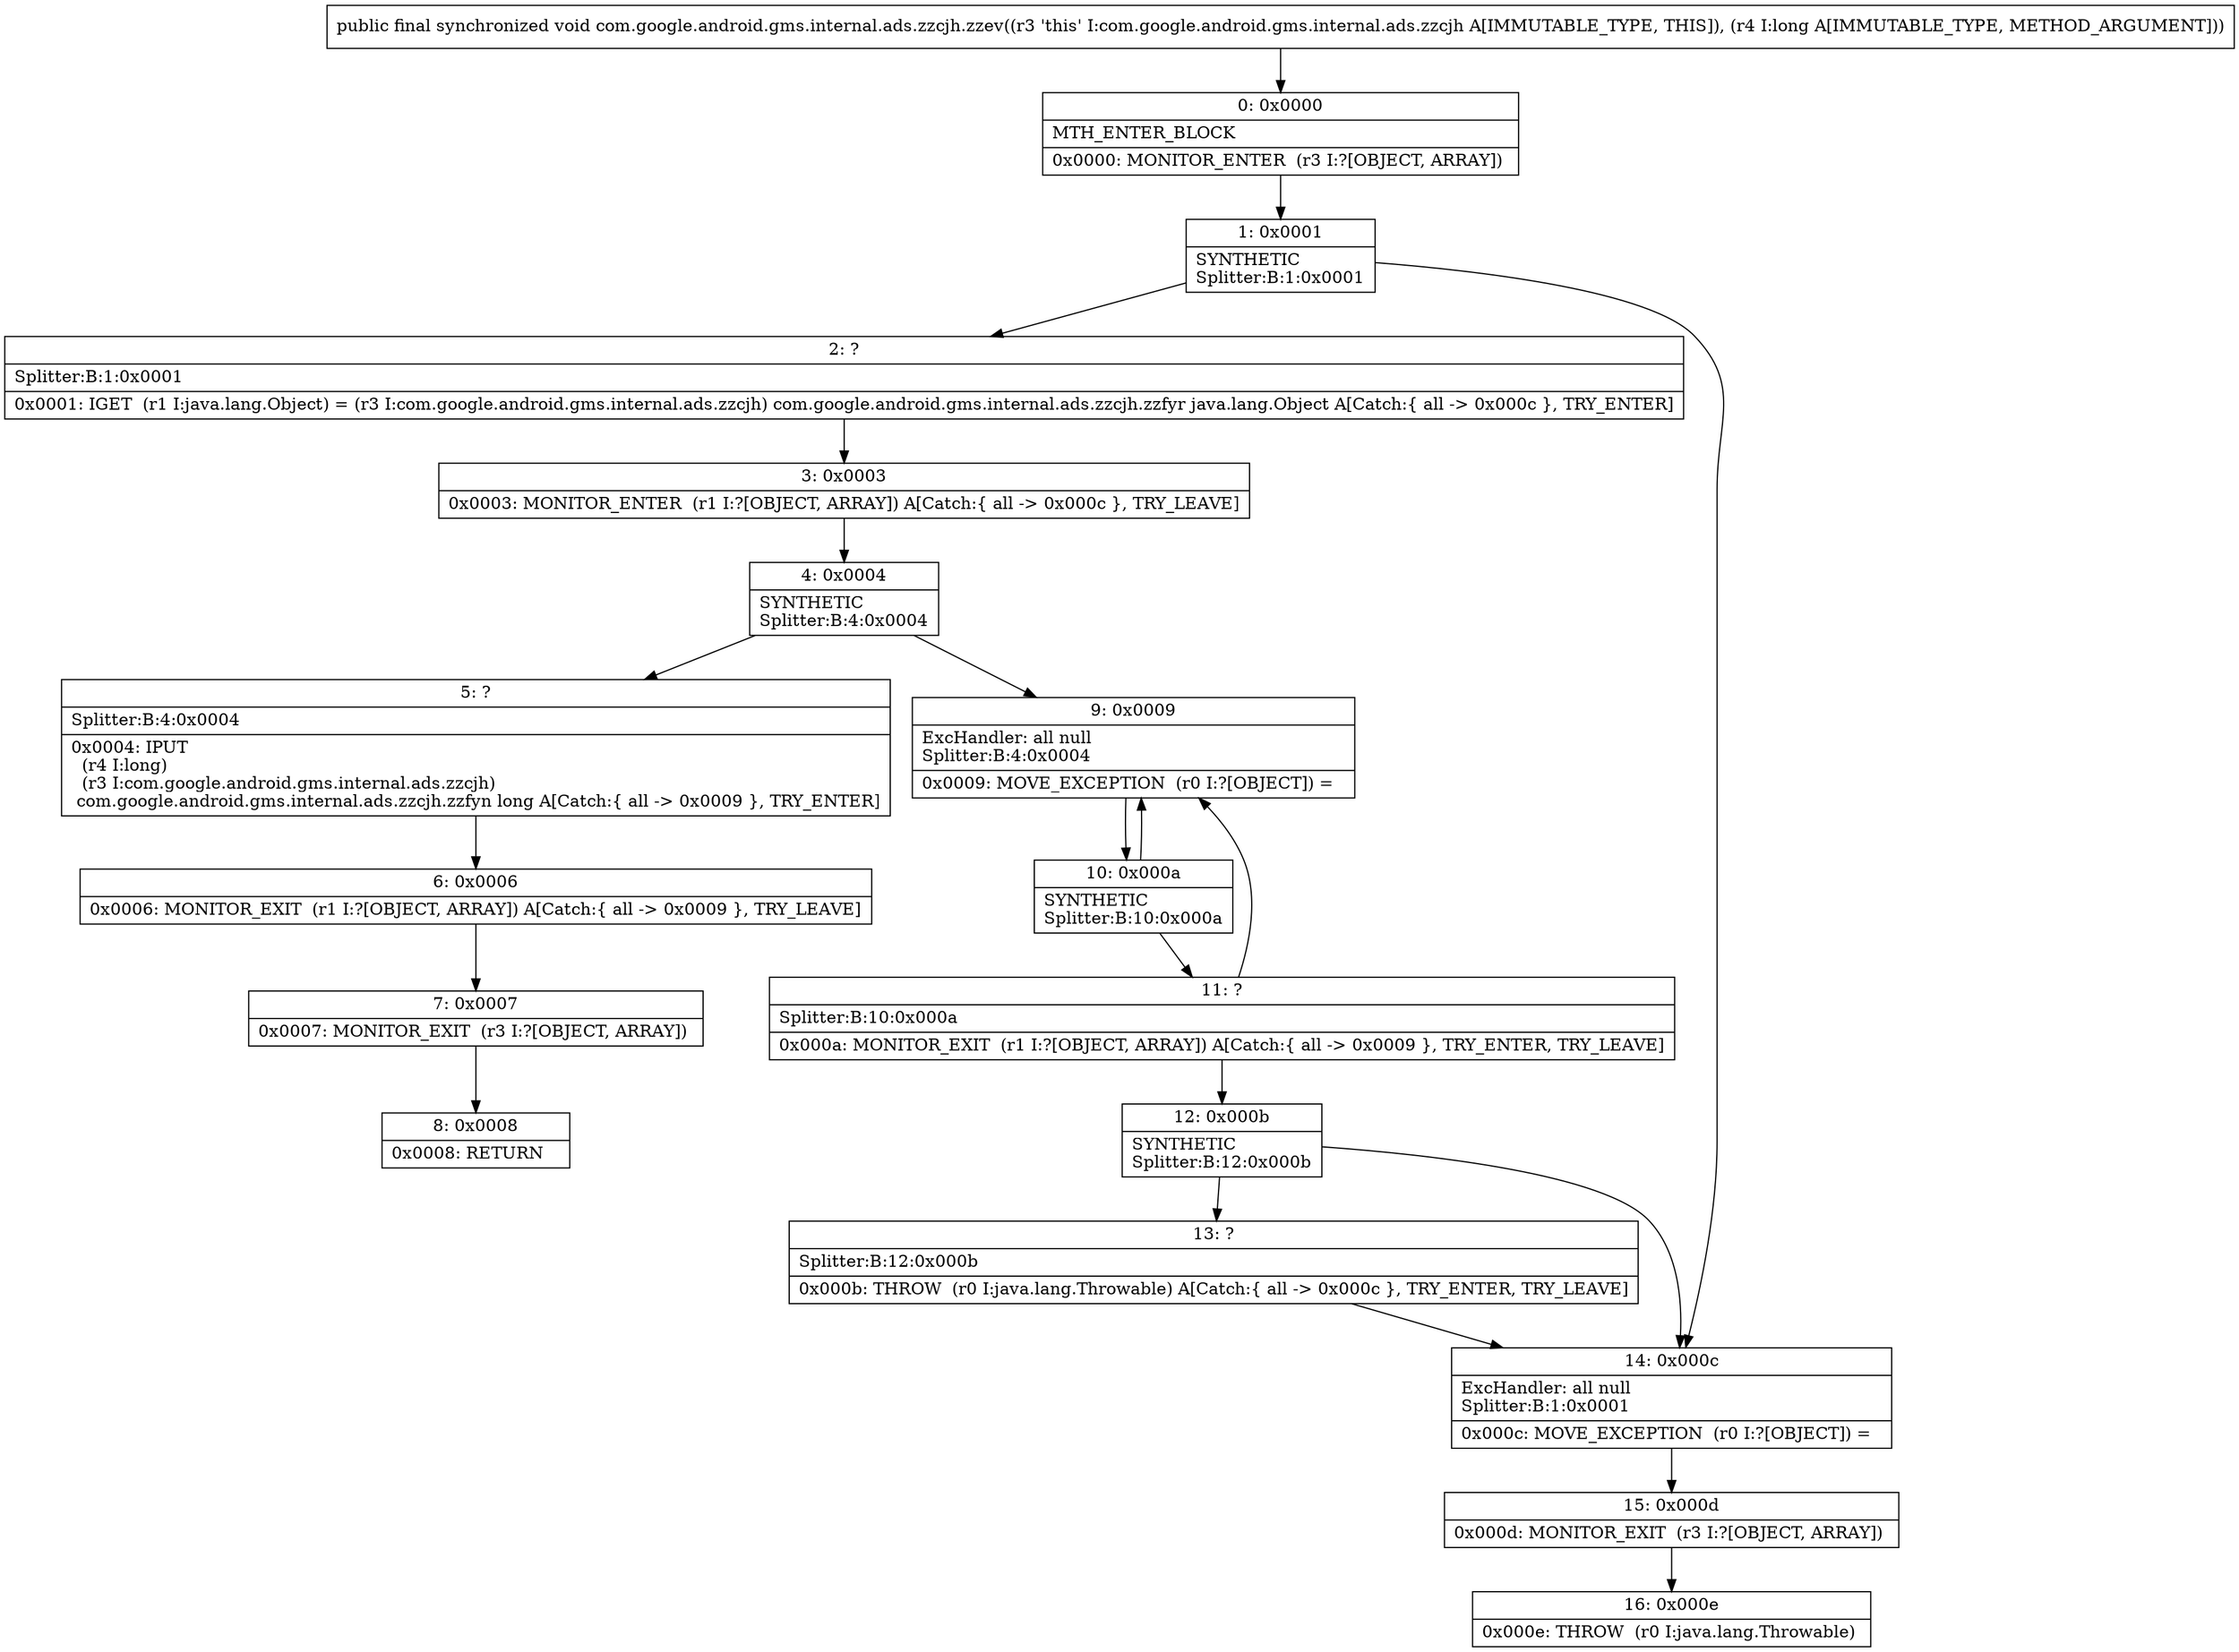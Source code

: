 digraph "CFG forcom.google.android.gms.internal.ads.zzcjh.zzev(J)V" {
Node_0 [shape=record,label="{0\:\ 0x0000|MTH_ENTER_BLOCK\l|0x0000: MONITOR_ENTER  (r3 I:?[OBJECT, ARRAY]) \l}"];
Node_1 [shape=record,label="{1\:\ 0x0001|SYNTHETIC\lSplitter:B:1:0x0001\l}"];
Node_2 [shape=record,label="{2\:\ ?|Splitter:B:1:0x0001\l|0x0001: IGET  (r1 I:java.lang.Object) = (r3 I:com.google.android.gms.internal.ads.zzcjh) com.google.android.gms.internal.ads.zzcjh.zzfyr java.lang.Object A[Catch:\{ all \-\> 0x000c \}, TRY_ENTER]\l}"];
Node_3 [shape=record,label="{3\:\ 0x0003|0x0003: MONITOR_ENTER  (r1 I:?[OBJECT, ARRAY]) A[Catch:\{ all \-\> 0x000c \}, TRY_LEAVE]\l}"];
Node_4 [shape=record,label="{4\:\ 0x0004|SYNTHETIC\lSplitter:B:4:0x0004\l}"];
Node_5 [shape=record,label="{5\:\ ?|Splitter:B:4:0x0004\l|0x0004: IPUT  \l  (r4 I:long)\l  (r3 I:com.google.android.gms.internal.ads.zzcjh)\l com.google.android.gms.internal.ads.zzcjh.zzfyn long A[Catch:\{ all \-\> 0x0009 \}, TRY_ENTER]\l}"];
Node_6 [shape=record,label="{6\:\ 0x0006|0x0006: MONITOR_EXIT  (r1 I:?[OBJECT, ARRAY]) A[Catch:\{ all \-\> 0x0009 \}, TRY_LEAVE]\l}"];
Node_7 [shape=record,label="{7\:\ 0x0007|0x0007: MONITOR_EXIT  (r3 I:?[OBJECT, ARRAY]) \l}"];
Node_8 [shape=record,label="{8\:\ 0x0008|0x0008: RETURN   \l}"];
Node_9 [shape=record,label="{9\:\ 0x0009|ExcHandler: all null\lSplitter:B:4:0x0004\l|0x0009: MOVE_EXCEPTION  (r0 I:?[OBJECT]) =  \l}"];
Node_10 [shape=record,label="{10\:\ 0x000a|SYNTHETIC\lSplitter:B:10:0x000a\l}"];
Node_11 [shape=record,label="{11\:\ ?|Splitter:B:10:0x000a\l|0x000a: MONITOR_EXIT  (r1 I:?[OBJECT, ARRAY]) A[Catch:\{ all \-\> 0x0009 \}, TRY_ENTER, TRY_LEAVE]\l}"];
Node_12 [shape=record,label="{12\:\ 0x000b|SYNTHETIC\lSplitter:B:12:0x000b\l}"];
Node_13 [shape=record,label="{13\:\ ?|Splitter:B:12:0x000b\l|0x000b: THROW  (r0 I:java.lang.Throwable) A[Catch:\{ all \-\> 0x000c \}, TRY_ENTER, TRY_LEAVE]\l}"];
Node_14 [shape=record,label="{14\:\ 0x000c|ExcHandler: all null\lSplitter:B:1:0x0001\l|0x000c: MOVE_EXCEPTION  (r0 I:?[OBJECT]) =  \l}"];
Node_15 [shape=record,label="{15\:\ 0x000d|0x000d: MONITOR_EXIT  (r3 I:?[OBJECT, ARRAY]) \l}"];
Node_16 [shape=record,label="{16\:\ 0x000e|0x000e: THROW  (r0 I:java.lang.Throwable) \l}"];
MethodNode[shape=record,label="{public final synchronized void com.google.android.gms.internal.ads.zzcjh.zzev((r3 'this' I:com.google.android.gms.internal.ads.zzcjh A[IMMUTABLE_TYPE, THIS]), (r4 I:long A[IMMUTABLE_TYPE, METHOD_ARGUMENT])) }"];
MethodNode -> Node_0;
Node_0 -> Node_1;
Node_1 -> Node_2;
Node_1 -> Node_14;
Node_2 -> Node_3;
Node_3 -> Node_4;
Node_4 -> Node_5;
Node_4 -> Node_9;
Node_5 -> Node_6;
Node_6 -> Node_7;
Node_7 -> Node_8;
Node_9 -> Node_10;
Node_10 -> Node_11;
Node_10 -> Node_9;
Node_11 -> Node_12;
Node_11 -> Node_9;
Node_12 -> Node_13;
Node_12 -> Node_14;
Node_13 -> Node_14;
Node_14 -> Node_15;
Node_15 -> Node_16;
}


